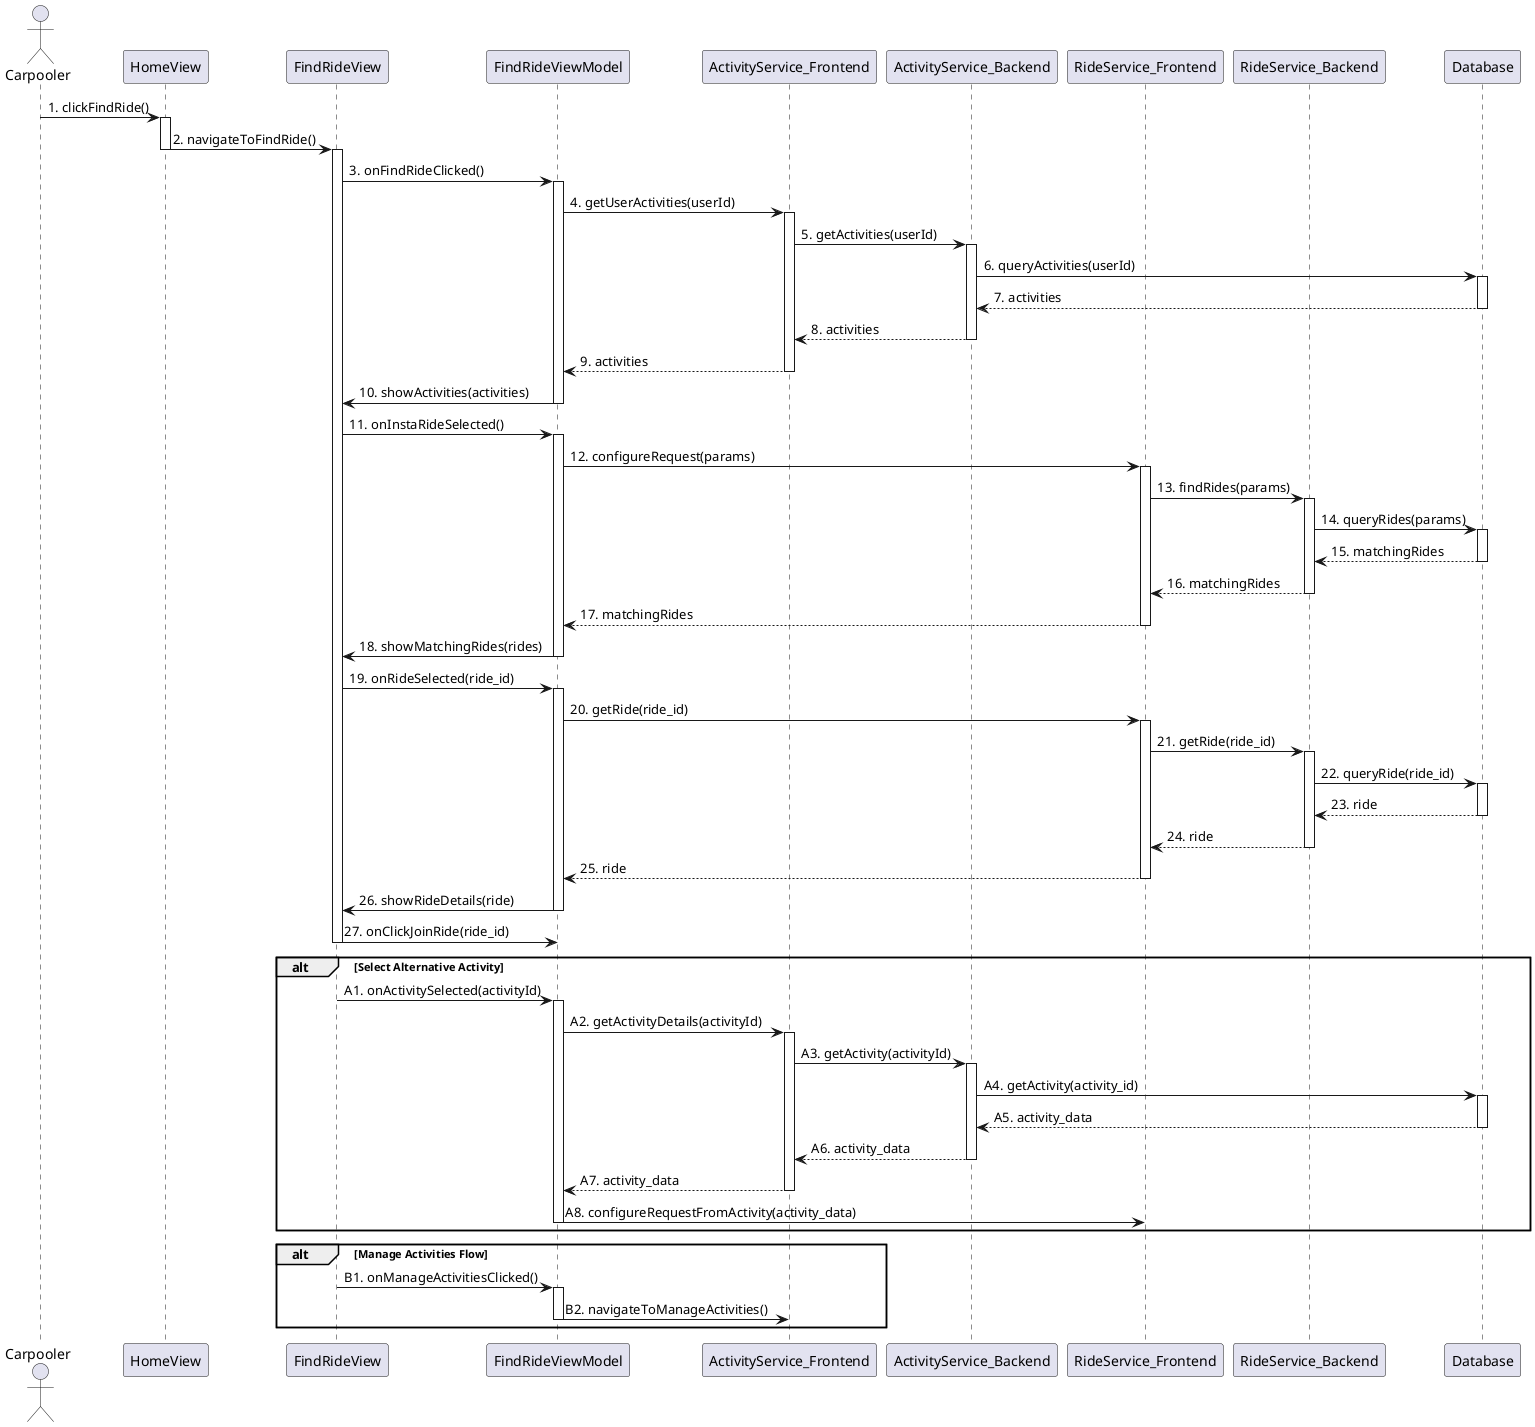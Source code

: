 @startuml
actor Carpooler
participant "HomeView" as HomeView
participant "FindRideView" as FindRideView
participant "FindRideViewModel" as VM
participant "ActivityService_Frontend" as ActSrv_F
participant "ActivityService_Backend" as ActSrv_B
participant "RideService_Frontend" as RideSrv_F
participant "RideService_Backend" as RideSrv_B
participant "Database" as DB

Carpooler -> HomeView: 1. clickFindRide()
activate HomeView
HomeView -> FindRideView: 2. navigateToFindRide()
deactivate HomeView
activate FindRideView
FindRideView -> VM: 3. onFindRideClicked()
activate VM

box "Main Course of Events"
  VM -> ActSrv_F: 4. getUserActivities(userId)
  activate ActSrv_F

  ActSrv_F -> ActSrv_B: 5. getActivities(userId)
  activate ActSrv_B
  ActSrv_B -> DB: 6. queryActivities(userId)
  activate DB
  DB --> ActSrv_B: 7. activities
  deactivate DB
  ActSrv_B --> ActSrv_F: 8. activities
  deactivate ActSrv_B

  ActSrv_F --> VM: 9. activities
  deactivate ActSrv_F

  VM -> FindRideView: 10. showActivities(activities)
  deactivate VM
end box

box "Main Course (Insta‑Ride Selection → Show Matches)"
  FindRideView -> VM: 11. onInstaRideSelected()
  activate VM

  VM -> RideSrv_F: 12. configureRequest(params)
  activate RideSrv_F

  RideSrv_F -> RideSrv_B: 13. findRides(params)
  activate RideSrv_B
  RideSrv_B -> DB: 14. queryRides(params)
  activate DB
  DB --> RideSrv_B: 15. matchingRides
  deactivate DB
  RideSrv_B --> RideSrv_F: 16. matchingRides
  deactivate RideSrv_B

  RideSrv_F --> VM: 17. matchingRides
  deactivate RideSrv_F

  VM -> FindRideView: 18. showMatchingRides(rides)
  deactivate VM
end box

FindRideView -> VM: 19. onRideSelected(ride_id)
activate VM
VM -> RideSrv_F: 20. getRide(ride_id)
activate RideSrv_F

RideSrv_F -> RideSrv_B: 21. getRide(ride_id)
activate RideSrv_B
RideSrv_B -> DB: 22. queryRide(ride_id)
activate DB
DB --> RideSrv_B: 23. ride
deactivate DB
RideSrv_B --> RideSrv_F: 24. ride
deactivate RideSrv_B

RideSrv_F --> VM: 25. ride
deactivate RideSrv_F
VM -> FindRideView: 26. showRideDetails(ride)
deactivate VM

FindRideView -> VM: 27. onClickJoinRide(ride_id)
deactivate FindRideView
' → continues with Join Ride UC

alt Select Alternative Activity
  box "Alternative: Choose Activity"
    FindRideView -> VM: A1. onActivitySelected(activityId)
    activate VM
    
    VM -> ActSrv_F: A2. getActivityDetails(activityId)
    activate ActSrv_F
    
    ActSrv_F -> ActSrv_B: A3. getActivity(activityId)
    activate ActSrv_B
    
    ActSrv_B -> DB: A4. getActivity(activity_id)
    activate DB
    DB --> ActSrv_B: A5. activity_data
    deactivate DB
    
    ActSrv_B --> ActSrv_F: A6. activity_data
    deactivate ActSrv_B
    
    ActSrv_F --> VM: A7. activity_data
    deactivate ActSrv_F
    
    VM -> RideSrv_F: A8. configureRequestFromActivity(activity_data)
    deactivate VM
  end box
end

alt Manage Activities Flow
  box "Alternative: Manage Activities"
    FindRideView -> VM: B1. onManageActivitiesClicked()
    activate VM
    VM -> ActSrv_F: B2. navigateToManageActivities()
    deactivate VM
  end box
end

@enduml
